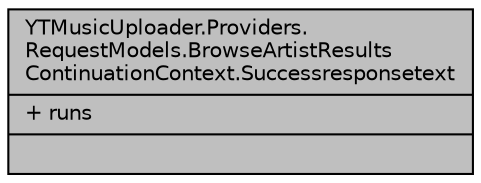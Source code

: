 digraph "YTMusicUploader.Providers.RequestModels.BrowseArtistResultsContinuationContext.Successresponsetext"
{
 // LATEX_PDF_SIZE
  edge [fontname="Helvetica",fontsize="10",labelfontname="Helvetica",labelfontsize="10"];
  node [fontname="Helvetica",fontsize="10",shape=record];
  Node1 [label="{YTMusicUploader.Providers.\lRequestModels.BrowseArtistResults\lContinuationContext.Successresponsetext\n|+ runs\l|}",height=0.2,width=0.4,color="black", fillcolor="grey75", style="filled", fontcolor="black",tooltip=" "];
}
